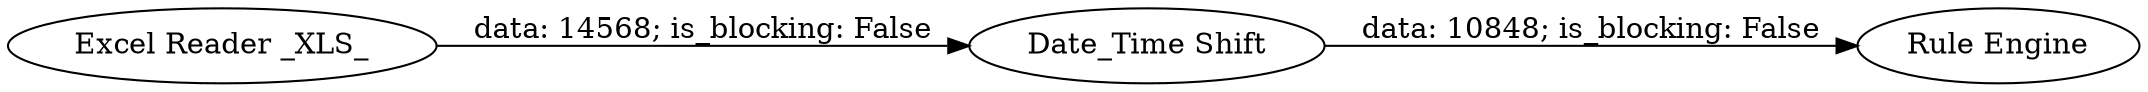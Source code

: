 digraph {
	"3162058036996580014_4" [label="Rule Engine"]
	"3162058036996580014_3" [label="Date_Time Shift"]
	"3162058036996580014_1" [label="Excel Reader _XLS_"]
	"3162058036996580014_1" -> "3162058036996580014_3" [label="data: 14568; is_blocking: False"]
	"3162058036996580014_3" -> "3162058036996580014_4" [label="data: 10848; is_blocking: False"]
	rankdir=LR
}
